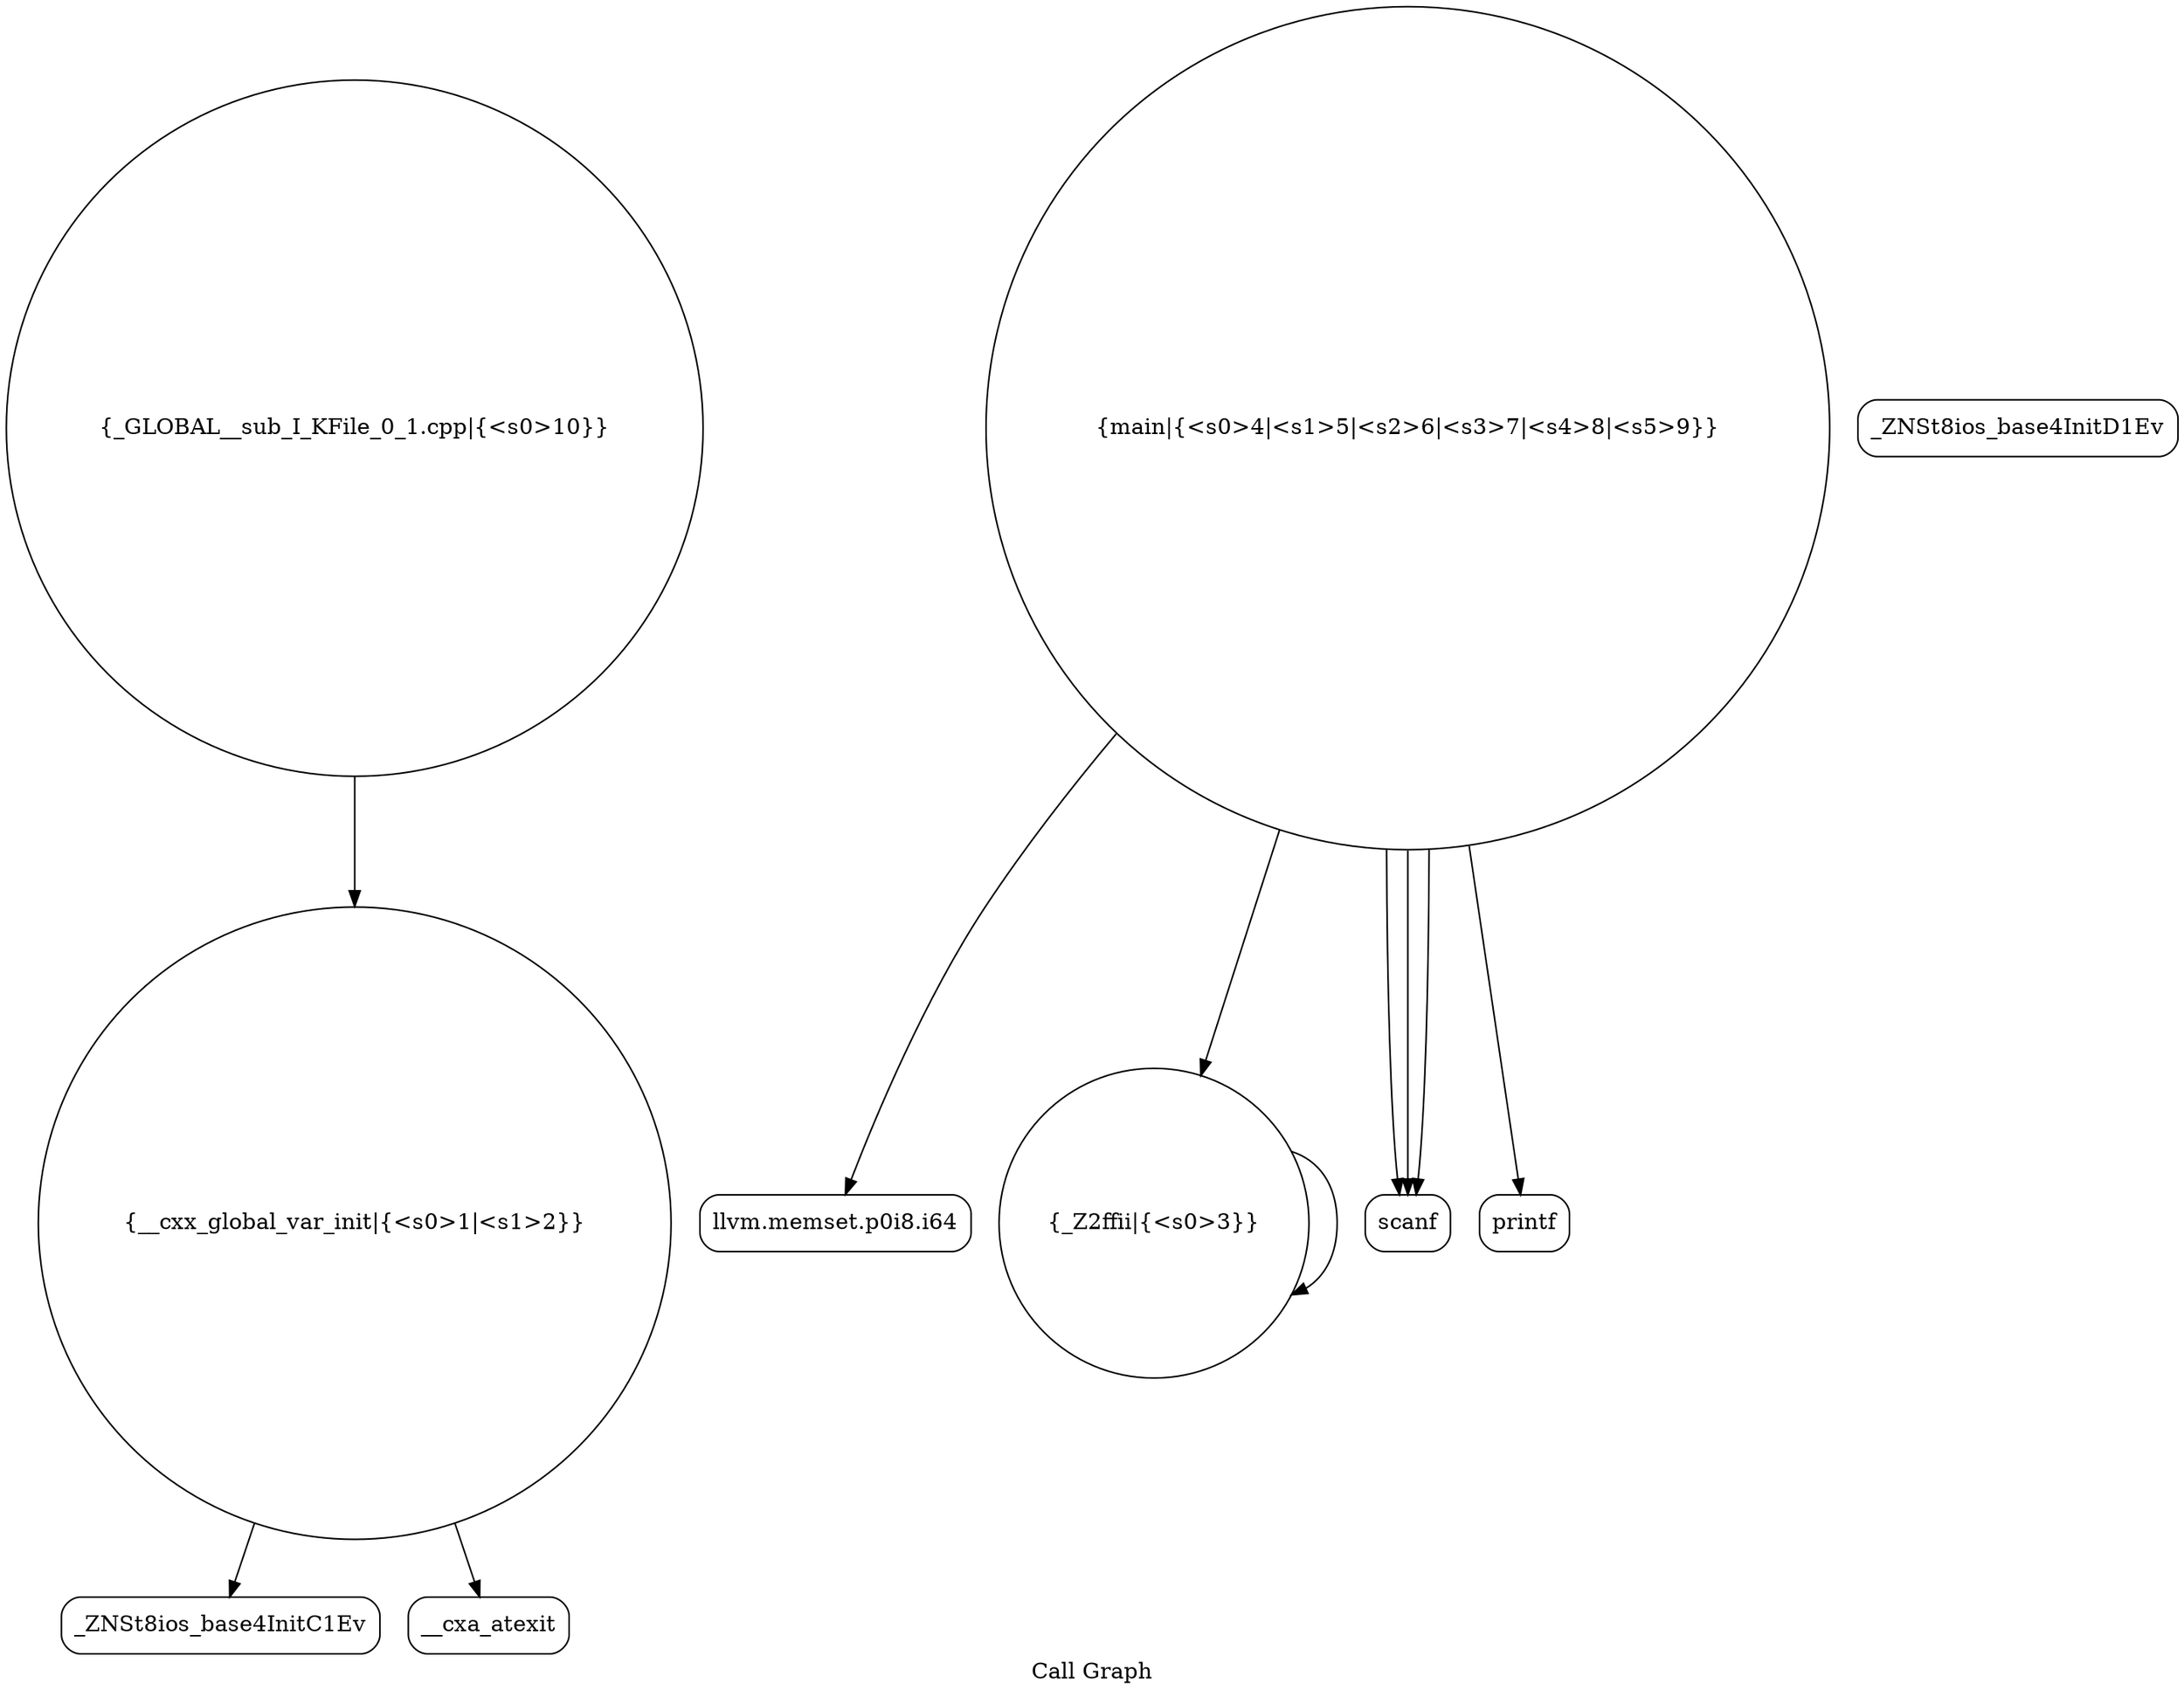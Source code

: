 digraph "Call Graph" {
	label="Call Graph";

	Node0x558f8aa42170 [shape=record,shape=circle,label="{__cxx_global_var_init|{<s0>1|<s1>2}}"];
	Node0x558f8aa42170:s0 -> Node0x558f8aa42600[color=black];
	Node0x558f8aa42170:s1 -> Node0x558f8aa42700[color=black];
	Node0x558f8aa42900 [shape=record,shape=Mrecord,label="{llvm.memset.p0i8.i64}"];
	Node0x558f8aa42680 [shape=record,shape=Mrecord,label="{_ZNSt8ios_base4InitD1Ev}"];
	Node0x558f8aa42a00 [shape=record,shape=circle,label="{_GLOBAL__sub_I_KFile_0_1.cpp|{<s0>10}}"];
	Node0x558f8aa42a00:s0 -> Node0x558f8aa42170[color=black];
	Node0x558f8aa42780 [shape=record,shape=circle,label="{_Z2ffii|{<s0>3}}"];
	Node0x558f8aa42780:s0 -> Node0x558f8aa42780[color=black];
	Node0x558f8aa42880 [shape=record,shape=Mrecord,label="{scanf}"];
	Node0x558f8aa42600 [shape=record,shape=Mrecord,label="{_ZNSt8ios_base4InitC1Ev}"];
	Node0x558f8aa42980 [shape=record,shape=Mrecord,label="{printf}"];
	Node0x558f8aa42700 [shape=record,shape=Mrecord,label="{__cxa_atexit}"];
	Node0x558f8aa42800 [shape=record,shape=circle,label="{main|{<s0>4|<s1>5|<s2>6|<s3>7|<s4>8|<s5>9}}"];
	Node0x558f8aa42800:s0 -> Node0x558f8aa42880[color=black];
	Node0x558f8aa42800:s1 -> Node0x558f8aa42880[color=black];
	Node0x558f8aa42800:s2 -> Node0x558f8aa42880[color=black];
	Node0x558f8aa42800:s3 -> Node0x558f8aa42900[color=black];
	Node0x558f8aa42800:s4 -> Node0x558f8aa42780[color=black];
	Node0x558f8aa42800:s5 -> Node0x558f8aa42980[color=black];
}
